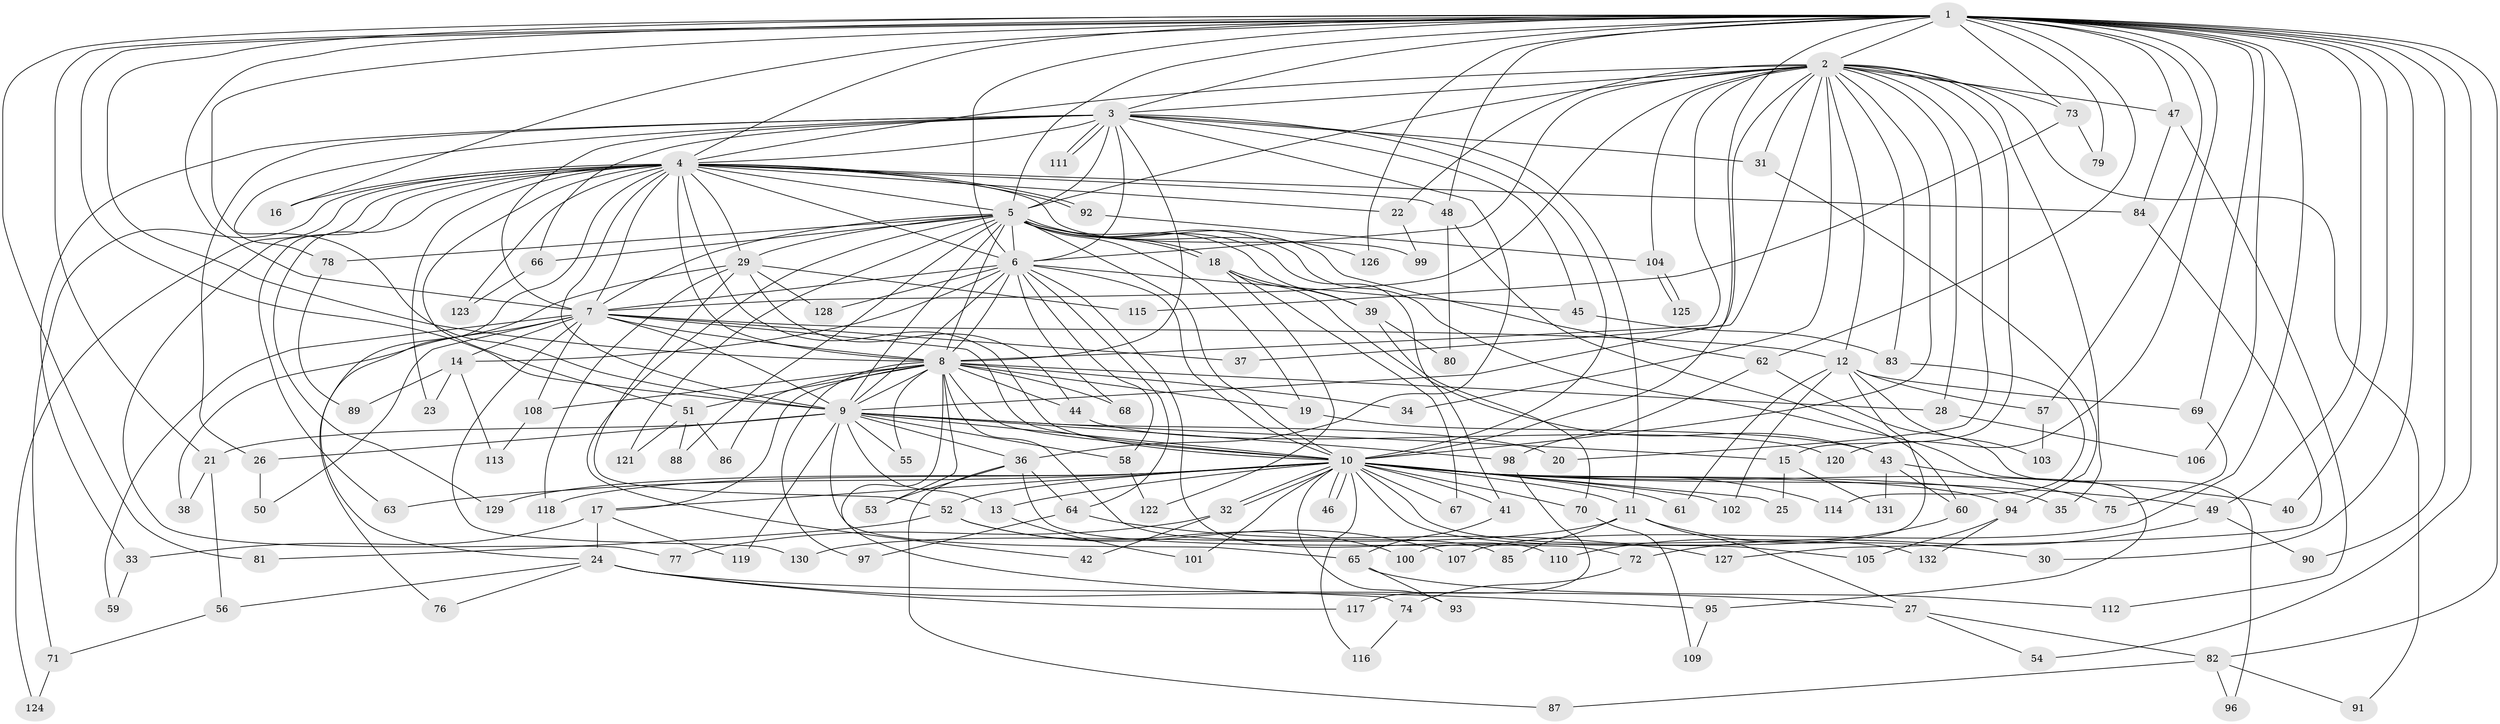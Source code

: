 // Generated by graph-tools (version 1.1) at 2025/25/03/09/25 03:25:44]
// undirected, 132 vertices, 289 edges
graph export_dot {
graph [start="1"]
  node [color=gray90,style=filled];
  1;
  2;
  3;
  4;
  5;
  6;
  7;
  8;
  9;
  10;
  11;
  12;
  13;
  14;
  15;
  16;
  17;
  18;
  19;
  20;
  21;
  22;
  23;
  24;
  25;
  26;
  27;
  28;
  29;
  30;
  31;
  32;
  33;
  34;
  35;
  36;
  37;
  38;
  39;
  40;
  41;
  42;
  43;
  44;
  45;
  46;
  47;
  48;
  49;
  50;
  51;
  52;
  53;
  54;
  55;
  56;
  57;
  58;
  59;
  60;
  61;
  62;
  63;
  64;
  65;
  66;
  67;
  68;
  69;
  70;
  71;
  72;
  73;
  74;
  75;
  76;
  77;
  78;
  79;
  80;
  81;
  82;
  83;
  84;
  85;
  86;
  87;
  88;
  89;
  90;
  91;
  92;
  93;
  94;
  95;
  96;
  97;
  98;
  99;
  100;
  101;
  102;
  103;
  104;
  105;
  106;
  107;
  108;
  109;
  110;
  111;
  112;
  113;
  114;
  115;
  116;
  117;
  118;
  119;
  120;
  121;
  122;
  123;
  124;
  125;
  126;
  127;
  128;
  129;
  130;
  131;
  132;
  1 -- 2;
  1 -- 3;
  1 -- 4;
  1 -- 5;
  1 -- 6;
  1 -- 7;
  1 -- 8;
  1 -- 9;
  1 -- 10;
  1 -- 16;
  1 -- 21;
  1 -- 30;
  1 -- 40;
  1 -- 47;
  1 -- 48;
  1 -- 49;
  1 -- 54;
  1 -- 57;
  1 -- 62;
  1 -- 69;
  1 -- 73;
  1 -- 78;
  1 -- 79;
  1 -- 81;
  1 -- 82;
  1 -- 90;
  1 -- 106;
  1 -- 107;
  1 -- 120;
  1 -- 126;
  2 -- 3;
  2 -- 4;
  2 -- 5;
  2 -- 6;
  2 -- 7;
  2 -- 8;
  2 -- 9;
  2 -- 10;
  2 -- 12;
  2 -- 15;
  2 -- 20;
  2 -- 22;
  2 -- 28;
  2 -- 31;
  2 -- 34;
  2 -- 35;
  2 -- 37;
  2 -- 47;
  2 -- 73;
  2 -- 83;
  2 -- 91;
  2 -- 104;
  3 -- 4;
  3 -- 5;
  3 -- 6;
  3 -- 7;
  3 -- 8;
  3 -- 9;
  3 -- 10;
  3 -- 11;
  3 -- 26;
  3 -- 31;
  3 -- 33;
  3 -- 36;
  3 -- 45;
  3 -- 66;
  3 -- 111;
  3 -- 111;
  4 -- 5;
  4 -- 6;
  4 -- 7;
  4 -- 8;
  4 -- 9;
  4 -- 10;
  4 -- 16;
  4 -- 22;
  4 -- 23;
  4 -- 24;
  4 -- 29;
  4 -- 48;
  4 -- 51;
  4 -- 63;
  4 -- 71;
  4 -- 77;
  4 -- 84;
  4 -- 92;
  4 -- 92;
  4 -- 99;
  4 -- 123;
  4 -- 124;
  4 -- 129;
  5 -- 6;
  5 -- 7;
  5 -- 8;
  5 -- 9;
  5 -- 10;
  5 -- 18;
  5 -- 18;
  5 -- 19;
  5 -- 29;
  5 -- 39;
  5 -- 41;
  5 -- 42;
  5 -- 62;
  5 -- 66;
  5 -- 78;
  5 -- 88;
  5 -- 95;
  5 -- 121;
  5 -- 126;
  6 -- 7;
  6 -- 8;
  6 -- 9;
  6 -- 10;
  6 -- 14;
  6 -- 45;
  6 -- 58;
  6 -- 64;
  6 -- 68;
  6 -- 110;
  6 -- 128;
  7 -- 8;
  7 -- 9;
  7 -- 10;
  7 -- 12;
  7 -- 14;
  7 -- 37;
  7 -- 38;
  7 -- 50;
  7 -- 59;
  7 -- 108;
  7 -- 130;
  8 -- 9;
  8 -- 10;
  8 -- 17;
  8 -- 19;
  8 -- 28;
  8 -- 34;
  8 -- 44;
  8 -- 51;
  8 -- 53;
  8 -- 55;
  8 -- 68;
  8 -- 74;
  8 -- 85;
  8 -- 86;
  8 -- 97;
  8 -- 108;
  9 -- 10;
  9 -- 13;
  9 -- 15;
  9 -- 20;
  9 -- 21;
  9 -- 26;
  9 -- 36;
  9 -- 55;
  9 -- 58;
  9 -- 65;
  9 -- 98;
  9 -- 119;
  10 -- 11;
  10 -- 13;
  10 -- 17;
  10 -- 25;
  10 -- 32;
  10 -- 32;
  10 -- 35;
  10 -- 40;
  10 -- 41;
  10 -- 46;
  10 -- 46;
  10 -- 49;
  10 -- 52;
  10 -- 61;
  10 -- 63;
  10 -- 67;
  10 -- 70;
  10 -- 93;
  10 -- 94;
  10 -- 101;
  10 -- 102;
  10 -- 105;
  10 -- 114;
  10 -- 116;
  10 -- 118;
  10 -- 129;
  10 -- 132;
  11 -- 27;
  11 -- 30;
  11 -- 85;
  11 -- 130;
  12 -- 57;
  12 -- 61;
  12 -- 69;
  12 -- 100;
  12 -- 102;
  12 -- 103;
  13 -- 101;
  14 -- 23;
  14 -- 89;
  14 -- 113;
  15 -- 25;
  15 -- 131;
  17 -- 24;
  17 -- 33;
  17 -- 119;
  18 -- 39;
  18 -- 43;
  18 -- 67;
  18 -- 122;
  19 -- 43;
  21 -- 38;
  21 -- 56;
  22 -- 99;
  24 -- 27;
  24 -- 56;
  24 -- 76;
  24 -- 95;
  24 -- 117;
  26 -- 50;
  27 -- 54;
  27 -- 82;
  28 -- 106;
  29 -- 44;
  29 -- 52;
  29 -- 76;
  29 -- 115;
  29 -- 118;
  29 -- 128;
  31 -- 94;
  32 -- 42;
  32 -- 77;
  33 -- 59;
  36 -- 53;
  36 -- 64;
  36 -- 72;
  36 -- 87;
  39 -- 70;
  39 -- 80;
  41 -- 65;
  43 -- 60;
  43 -- 75;
  43 -- 131;
  44 -- 120;
  45 -- 83;
  47 -- 84;
  47 -- 112;
  48 -- 60;
  48 -- 80;
  49 -- 72;
  49 -- 90;
  51 -- 86;
  51 -- 88;
  51 -- 121;
  52 -- 81;
  52 -- 100;
  52 -- 107;
  56 -- 71;
  57 -- 103;
  58 -- 122;
  60 -- 110;
  62 -- 96;
  62 -- 98;
  64 -- 97;
  64 -- 127;
  65 -- 93;
  65 -- 112;
  66 -- 123;
  69 -- 75;
  70 -- 109;
  71 -- 124;
  72 -- 74;
  73 -- 79;
  73 -- 115;
  74 -- 116;
  78 -- 89;
  82 -- 87;
  82 -- 91;
  82 -- 96;
  83 -- 114;
  84 -- 127;
  92 -- 104;
  94 -- 105;
  94 -- 132;
  95 -- 109;
  98 -- 117;
  104 -- 125;
  104 -- 125;
  108 -- 113;
}
